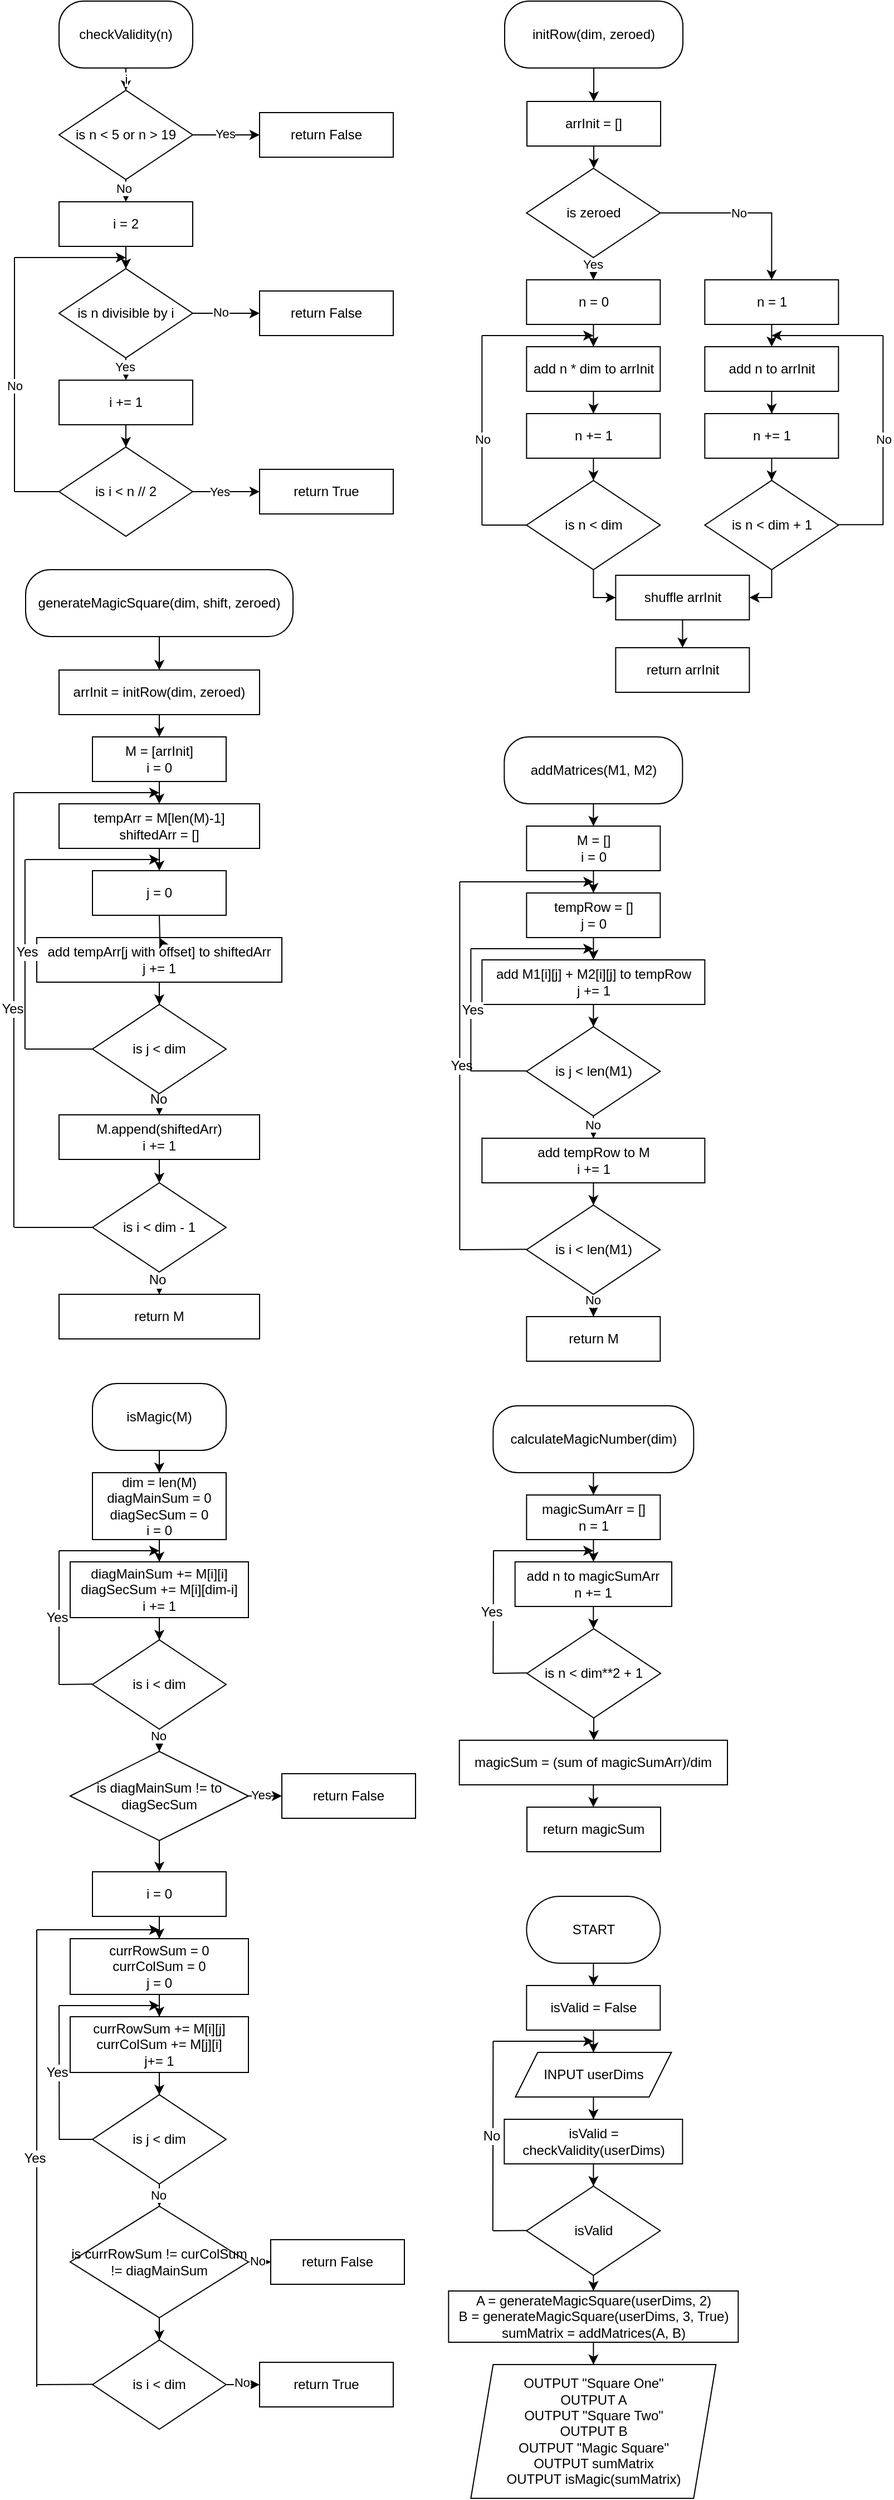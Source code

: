<mxfile version="24.7.17">
  <diagram id="C5RBs43oDa-KdzZeNtuy" name="Page-1">
    <mxGraphModel dx="1687" dy="932" grid="1" gridSize="10" guides="1" tooltips="1" connect="1" arrows="1" fold="1" page="1" pageScale="1" pageWidth="827" pageHeight="2300" math="0" shadow="0">
      <root>
        <mxCell id="WIyWlLk6GJQsqaUBKTNV-0" />
        <mxCell id="WIyWlLk6GJQsqaUBKTNV-1" parent="WIyWlLk6GJQsqaUBKTNV-0" />
        <mxCell id="eDUa2lFW1ZnezwuMrdnl-3" value="i" style="edgeStyle=orthogonalEdgeStyle;rounded=0;orthogonalLoop=1;jettySize=auto;html=1;exitX=0.5;exitY=1;exitDx=0;exitDy=0;" parent="WIyWlLk6GJQsqaUBKTNV-1" source="eDUa2lFW1ZnezwuMrdnl-1" target="eDUa2lFW1ZnezwuMrdnl-2" edge="1">
          <mxGeometry relative="1" as="geometry" />
        </mxCell>
        <mxCell id="eDUa2lFW1ZnezwuMrdnl-1" value="checkValidity(n)" style="rounded=1;whiteSpace=wrap;html=1;arcSize=37;" parent="WIyWlLk6GJQsqaUBKTNV-1" vertex="1">
          <mxGeometry x="60" y="20" width="120" height="60" as="geometry" />
        </mxCell>
        <mxCell id="eDUa2lFW1ZnezwuMrdnl-5" style="edgeStyle=orthogonalEdgeStyle;rounded=0;orthogonalLoop=1;jettySize=auto;html=1;exitX=1;exitY=0.5;exitDx=0;exitDy=0;entryX=0.5;entryY=0;entryDx=0;entryDy=0;" parent="WIyWlLk6GJQsqaUBKTNV-1" source="eDUa2lFW1ZnezwuMrdnl-2" target="eDUa2lFW1ZnezwuMrdnl-6" edge="1">
          <mxGeometry relative="1" as="geometry">
            <mxPoint x="120" y="210" as="targetPoint" />
          </mxGeometry>
        </mxCell>
        <mxCell id="eDUa2lFW1ZnezwuMrdnl-26" value="No" style="edgeLabel;html=1;align=center;verticalAlign=middle;resizable=0;points=[];" parent="eDUa2lFW1ZnezwuMrdnl-5" vertex="1" connectable="0">
          <mxGeometry x="-0.224" y="-2" relative="1" as="geometry">
            <mxPoint as="offset" />
          </mxGeometry>
        </mxCell>
        <mxCell id="eDUa2lFW1ZnezwuMrdnl-10" style="edgeStyle=orthogonalEdgeStyle;rounded=0;orthogonalLoop=1;jettySize=auto;html=1;" parent="WIyWlLk6GJQsqaUBKTNV-1" source="eDUa2lFW1ZnezwuMrdnl-2" target="eDUa2lFW1ZnezwuMrdnl-9" edge="1">
          <mxGeometry relative="1" as="geometry" />
        </mxCell>
        <mxCell id="eDUa2lFW1ZnezwuMrdnl-22" value="Yes" style="edgeLabel;html=1;align=center;verticalAlign=middle;resizable=0;points=[];" parent="eDUa2lFW1ZnezwuMrdnl-10" vertex="1" connectable="0">
          <mxGeometry x="-0.05" y="1" relative="1" as="geometry">
            <mxPoint as="offset" />
          </mxGeometry>
        </mxCell>
        <mxCell id="eDUa2lFW1ZnezwuMrdnl-2" value="is n &amp;lt; 5 or n &amp;gt; 19" style="rhombus;whiteSpace=wrap;html=1;direction=south;" parent="WIyWlLk6GJQsqaUBKTNV-1" vertex="1">
          <mxGeometry x="60" y="100" width="120" height="80" as="geometry" />
        </mxCell>
        <mxCell id="eDUa2lFW1ZnezwuMrdnl-8" style="edgeStyle=orthogonalEdgeStyle;rounded=0;orthogonalLoop=1;jettySize=auto;html=1;" parent="WIyWlLk6GJQsqaUBKTNV-1" source="eDUa2lFW1ZnezwuMrdnl-6" target="eDUa2lFW1ZnezwuMrdnl-7" edge="1">
          <mxGeometry relative="1" as="geometry" />
        </mxCell>
        <mxCell id="eDUa2lFW1ZnezwuMrdnl-6" value="i = 2" style="rounded=0;whiteSpace=wrap;html=1;" parent="WIyWlLk6GJQsqaUBKTNV-1" vertex="1">
          <mxGeometry x="60" y="200" width="120" height="40" as="geometry" />
        </mxCell>
        <mxCell id="eDUa2lFW1ZnezwuMrdnl-11" style="edgeStyle=orthogonalEdgeStyle;rounded=0;orthogonalLoop=1;jettySize=auto;html=1;" parent="WIyWlLk6GJQsqaUBKTNV-1" source="eDUa2lFW1ZnezwuMrdnl-7" target="eDUa2lFW1ZnezwuMrdnl-12" edge="1">
          <mxGeometry relative="1" as="geometry">
            <mxPoint x="210" y="300" as="targetPoint" />
          </mxGeometry>
        </mxCell>
        <mxCell id="eDUa2lFW1ZnezwuMrdnl-25" value="No" style="edgeLabel;html=1;align=center;verticalAlign=middle;resizable=0;points=[];" parent="eDUa2lFW1ZnezwuMrdnl-11" vertex="1" connectable="0">
          <mxGeometry x="-0.172" y="1" relative="1" as="geometry">
            <mxPoint as="offset" />
          </mxGeometry>
        </mxCell>
        <mxCell id="eDUa2lFW1ZnezwuMrdnl-14" style="edgeStyle=orthogonalEdgeStyle;rounded=0;orthogonalLoop=1;jettySize=auto;html=1;" parent="WIyWlLk6GJQsqaUBKTNV-1" source="eDUa2lFW1ZnezwuMrdnl-7" edge="1">
          <mxGeometry relative="1" as="geometry">
            <mxPoint x="120" y="360" as="targetPoint" />
          </mxGeometry>
        </mxCell>
        <mxCell id="eDUa2lFW1ZnezwuMrdnl-27" value="Yes" style="edgeLabel;html=1;align=center;verticalAlign=middle;resizable=0;points=[];" parent="eDUa2lFW1ZnezwuMrdnl-14" vertex="1" connectable="0">
          <mxGeometry x="-0.217" y="-1" relative="1" as="geometry">
            <mxPoint as="offset" />
          </mxGeometry>
        </mxCell>
        <mxCell id="eDUa2lFW1ZnezwuMrdnl-7" value="is n divisible by i" style="rhombus;whiteSpace=wrap;html=1;direction=south;" parent="WIyWlLk6GJQsqaUBKTNV-1" vertex="1">
          <mxGeometry x="60" y="260" width="120" height="80" as="geometry" />
        </mxCell>
        <mxCell id="eDUa2lFW1ZnezwuMrdnl-9" value="return False" style="rounded=0;whiteSpace=wrap;html=1;" parent="WIyWlLk6GJQsqaUBKTNV-1" vertex="1">
          <mxGeometry x="240" y="120" width="120" height="40" as="geometry" />
        </mxCell>
        <mxCell id="eDUa2lFW1ZnezwuMrdnl-12" value="return False" style="rounded=0;whiteSpace=wrap;html=1;" parent="WIyWlLk6GJQsqaUBKTNV-1" vertex="1">
          <mxGeometry x="240" y="280" width="120" height="40" as="geometry" />
        </mxCell>
        <mxCell id="eDUa2lFW1ZnezwuMrdnl-28" style="edgeStyle=orthogonalEdgeStyle;rounded=0;orthogonalLoop=1;jettySize=auto;html=1;entryX=0;entryY=0.5;entryDx=0;entryDy=0;" parent="WIyWlLk6GJQsqaUBKTNV-1" source="eDUa2lFW1ZnezwuMrdnl-15" target="eDUa2lFW1ZnezwuMrdnl-29" edge="1">
          <mxGeometry relative="1" as="geometry">
            <mxPoint x="240" y="460.0" as="targetPoint" />
          </mxGeometry>
        </mxCell>
        <mxCell id="eDUa2lFW1ZnezwuMrdnl-31" value="Yes" style="edgeLabel;html=1;align=center;verticalAlign=middle;resizable=0;points=[];" parent="eDUa2lFW1ZnezwuMrdnl-28" vertex="1" connectable="0">
          <mxGeometry x="-0.203" relative="1" as="geometry">
            <mxPoint as="offset" />
          </mxGeometry>
        </mxCell>
        <mxCell id="eDUa2lFW1ZnezwuMrdnl-15" value="is i &amp;lt; n // 2" style="rhombus;whiteSpace=wrap;html=1;direction=south;" parent="WIyWlLk6GJQsqaUBKTNV-1" vertex="1">
          <mxGeometry x="60" y="420" width="120" height="80" as="geometry" />
        </mxCell>
        <mxCell id="eDUa2lFW1ZnezwuMrdnl-17" value="" style="endArrow=classic;html=1;rounded=0;entryX=0.5;entryY=1;entryDx=0;entryDy=0;" parent="WIyWlLk6GJQsqaUBKTNV-1" edge="1">
          <mxGeometry width="50" height="50" relative="1" as="geometry">
            <mxPoint x="20" y="250" as="sourcePoint" />
            <mxPoint x="120" y="250" as="targetPoint" />
          </mxGeometry>
        </mxCell>
        <mxCell id="eDUa2lFW1ZnezwuMrdnl-18" value="" style="endArrow=none;html=1;rounded=0;entryX=0.5;entryY=1;entryDx=0;entryDy=0;" parent="WIyWlLk6GJQsqaUBKTNV-1" target="eDUa2lFW1ZnezwuMrdnl-15" edge="1">
          <mxGeometry width="50" height="50" relative="1" as="geometry">
            <mxPoint x="20" y="460" as="sourcePoint" />
            <mxPoint x="60" y="410" as="targetPoint" />
          </mxGeometry>
        </mxCell>
        <mxCell id="eDUa2lFW1ZnezwuMrdnl-19" value="" style="endArrow=none;html=1;rounded=0;" parent="WIyWlLk6GJQsqaUBKTNV-1" edge="1">
          <mxGeometry width="50" height="50" relative="1" as="geometry">
            <mxPoint x="20" y="460" as="sourcePoint" />
            <mxPoint x="20" y="250" as="targetPoint" />
            <Array as="points">
              <mxPoint x="20" y="270" />
            </Array>
          </mxGeometry>
        </mxCell>
        <mxCell id="eDUa2lFW1ZnezwuMrdnl-20" value="No" style="edgeLabel;html=1;align=center;verticalAlign=middle;resizable=0;points=[];" parent="eDUa2lFW1ZnezwuMrdnl-19" vertex="1" connectable="0">
          <mxGeometry x="-0.092" relative="1" as="geometry">
            <mxPoint as="offset" />
          </mxGeometry>
        </mxCell>
        <mxCell id="eDUa2lFW1ZnezwuMrdnl-29" value="return True" style="rounded=0;whiteSpace=wrap;html=1;" parent="WIyWlLk6GJQsqaUBKTNV-1" vertex="1">
          <mxGeometry x="240" y="440" width="120" height="40" as="geometry" />
        </mxCell>
        <mxCell id="eDUa2lFW1ZnezwuMrdnl-34" style="edgeStyle=orthogonalEdgeStyle;rounded=0;orthogonalLoop=1;jettySize=auto;html=1;" parent="WIyWlLk6GJQsqaUBKTNV-1" source="eDUa2lFW1ZnezwuMrdnl-32" target="eDUa2lFW1ZnezwuMrdnl-33" edge="1">
          <mxGeometry relative="1" as="geometry" />
        </mxCell>
        <mxCell id="eDUa2lFW1ZnezwuMrdnl-32" value="initRow(dim, zeroed)" style="rounded=1;whiteSpace=wrap;html=1;arcSize=37;" parent="WIyWlLk6GJQsqaUBKTNV-1" vertex="1">
          <mxGeometry x="460" y="20" width="160" height="60" as="geometry" />
        </mxCell>
        <mxCell id="eDUa2lFW1ZnezwuMrdnl-37" style="edgeStyle=orthogonalEdgeStyle;rounded=0;orthogonalLoop=1;jettySize=auto;html=1;entryX=0;entryY=0.5;entryDx=0;entryDy=0;" parent="WIyWlLk6GJQsqaUBKTNV-1" source="eDUa2lFW1ZnezwuMrdnl-33" target="eDUa2lFW1ZnezwuMrdnl-38" edge="1">
          <mxGeometry relative="1" as="geometry">
            <mxPoint x="550" y="170" as="targetPoint" />
          </mxGeometry>
        </mxCell>
        <mxCell id="eDUa2lFW1ZnezwuMrdnl-33" value="arrInit = []" style="rounded=0;whiteSpace=wrap;html=1;" parent="WIyWlLk6GJQsqaUBKTNV-1" vertex="1">
          <mxGeometry x="480" y="110" width="120" height="40" as="geometry" />
        </mxCell>
        <mxCell id="eDUa2lFW1ZnezwuMrdnl-42" style="edgeStyle=orthogonalEdgeStyle;rounded=0;orthogonalLoop=1;jettySize=auto;html=1;" parent="WIyWlLk6GJQsqaUBKTNV-1" source="eDUa2lFW1ZnezwuMrdnl-38" target="eDUa2lFW1ZnezwuMrdnl-41" edge="1">
          <mxGeometry relative="1" as="geometry" />
        </mxCell>
        <mxCell id="eDUa2lFW1ZnezwuMrdnl-45" value="Yes" style="edgeLabel;html=1;align=center;verticalAlign=middle;resizable=0;points=[];" parent="eDUa2lFW1ZnezwuMrdnl-42" vertex="1" connectable="0">
          <mxGeometry x="0.522" y="-1" relative="1" as="geometry">
            <mxPoint as="offset" />
          </mxGeometry>
        </mxCell>
        <mxCell id="eDUa2lFW1ZnezwuMrdnl-58" style="edgeStyle=orthogonalEdgeStyle;rounded=0;orthogonalLoop=1;jettySize=auto;html=1;entryX=0.5;entryY=0;entryDx=0;entryDy=0;" parent="WIyWlLk6GJQsqaUBKTNV-1" source="eDUa2lFW1ZnezwuMrdnl-38" target="eDUa2lFW1ZnezwuMrdnl-59" edge="1">
          <mxGeometry relative="1" as="geometry">
            <mxPoint x="709.67" y="270.0" as="targetPoint" />
          </mxGeometry>
        </mxCell>
        <mxCell id="eDUa2lFW1ZnezwuMrdnl-62" value="No" style="edgeLabel;html=1;align=center;verticalAlign=middle;resizable=0;points=[];" parent="eDUa2lFW1ZnezwuMrdnl-58" vertex="1" connectable="0">
          <mxGeometry x="-0.124" relative="1" as="geometry">
            <mxPoint as="offset" />
          </mxGeometry>
        </mxCell>
        <mxCell id="eDUa2lFW1ZnezwuMrdnl-38" value="is zeroed" style="rhombus;whiteSpace=wrap;html=1;direction=south;" parent="WIyWlLk6GJQsqaUBKTNV-1" vertex="1">
          <mxGeometry x="479.67" y="170" width="120" height="80" as="geometry" />
        </mxCell>
        <mxCell id="eDUa2lFW1ZnezwuMrdnl-44" style="edgeStyle=orthogonalEdgeStyle;rounded=0;orthogonalLoop=1;jettySize=auto;html=1;" parent="WIyWlLk6GJQsqaUBKTNV-1" source="eDUa2lFW1ZnezwuMrdnl-41" target="eDUa2lFW1ZnezwuMrdnl-43" edge="1">
          <mxGeometry relative="1" as="geometry" />
        </mxCell>
        <mxCell id="eDUa2lFW1ZnezwuMrdnl-41" value="n = 0" style="rounded=0;whiteSpace=wrap;html=1;" parent="WIyWlLk6GJQsqaUBKTNV-1" vertex="1">
          <mxGeometry x="479.67" y="270" width="120" height="40" as="geometry" />
        </mxCell>
        <mxCell id="eDUa2lFW1ZnezwuMrdnl-51" style="edgeStyle=orthogonalEdgeStyle;rounded=0;orthogonalLoop=1;jettySize=auto;html=1;" parent="WIyWlLk6GJQsqaUBKTNV-1" source="eDUa2lFW1ZnezwuMrdnl-43" target="eDUa2lFW1ZnezwuMrdnl-50" edge="1">
          <mxGeometry relative="1" as="geometry" />
        </mxCell>
        <mxCell id="eDUa2lFW1ZnezwuMrdnl-43" value="add n * dim to arrInit " style="rounded=0;whiteSpace=wrap;html=1;" parent="WIyWlLk6GJQsqaUBKTNV-1" vertex="1">
          <mxGeometry x="479.67" y="330" width="120" height="40" as="geometry" />
        </mxCell>
        <mxCell id="eDUa2lFW1ZnezwuMrdnl-75" style="edgeStyle=orthogonalEdgeStyle;rounded=0;orthogonalLoop=1;jettySize=auto;html=1;entryX=0;entryY=0.5;entryDx=0;entryDy=0;" parent="WIyWlLk6GJQsqaUBKTNV-1" source="eDUa2lFW1ZnezwuMrdnl-46" target="eDUa2lFW1ZnezwuMrdnl-74" edge="1">
          <mxGeometry relative="1" as="geometry" />
        </mxCell>
        <mxCell id="eDUa2lFW1ZnezwuMrdnl-46" value="is n &amp;lt; dim" style="rhombus;whiteSpace=wrap;html=1;direction=south;" parent="WIyWlLk6GJQsqaUBKTNV-1" vertex="1">
          <mxGeometry x="479.67" y="450" width="120" height="80" as="geometry" />
        </mxCell>
        <mxCell id="eDUa2lFW1ZnezwuMrdnl-49" style="edgeStyle=orthogonalEdgeStyle;rounded=0;orthogonalLoop=1;jettySize=auto;html=1;" parent="WIyWlLk6GJQsqaUBKTNV-1" source="eDUa2lFW1ZnezwuMrdnl-48" target="eDUa2lFW1ZnezwuMrdnl-15" edge="1">
          <mxGeometry relative="1" as="geometry" />
        </mxCell>
        <mxCell id="eDUa2lFW1ZnezwuMrdnl-48" value="i += 1" style="rounded=0;whiteSpace=wrap;html=1;" parent="WIyWlLk6GJQsqaUBKTNV-1" vertex="1">
          <mxGeometry x="60" y="360" width="120" height="40" as="geometry" />
        </mxCell>
        <mxCell id="eDUa2lFW1ZnezwuMrdnl-52" style="edgeStyle=orthogonalEdgeStyle;rounded=0;orthogonalLoop=1;jettySize=auto;html=1;" parent="WIyWlLk6GJQsqaUBKTNV-1" source="eDUa2lFW1ZnezwuMrdnl-50" target="eDUa2lFW1ZnezwuMrdnl-46" edge="1">
          <mxGeometry relative="1" as="geometry" />
        </mxCell>
        <mxCell id="eDUa2lFW1ZnezwuMrdnl-50" value="n += 1" style="rounded=0;whiteSpace=wrap;html=1;" parent="WIyWlLk6GJQsqaUBKTNV-1" vertex="1">
          <mxGeometry x="479.67" y="390" width="120" height="40" as="geometry" />
        </mxCell>
        <mxCell id="eDUa2lFW1ZnezwuMrdnl-54" value="" style="endArrow=classic;html=1;rounded=0;entryX=0.5;entryY=1;entryDx=0;entryDy=0;" parent="WIyWlLk6GJQsqaUBKTNV-1" edge="1">
          <mxGeometry width="50" height="50" relative="1" as="geometry">
            <mxPoint x="439.67" y="320" as="sourcePoint" />
            <mxPoint x="539.67" y="320" as="targetPoint" />
          </mxGeometry>
        </mxCell>
        <mxCell id="eDUa2lFW1ZnezwuMrdnl-55" value="" style="endArrow=none;html=1;rounded=0;entryX=0.5;entryY=1;entryDx=0;entryDy=0;" parent="WIyWlLk6GJQsqaUBKTNV-1" edge="1">
          <mxGeometry width="50" height="50" relative="1" as="geometry">
            <mxPoint x="439.67" y="490" as="sourcePoint" />
            <mxPoint x="479.67" y="490" as="targetPoint" />
          </mxGeometry>
        </mxCell>
        <mxCell id="eDUa2lFW1ZnezwuMrdnl-56" value="" style="endArrow=none;html=1;rounded=0;" parent="WIyWlLk6GJQsqaUBKTNV-1" edge="1">
          <mxGeometry width="50" height="50" relative="1" as="geometry">
            <mxPoint x="439.67" y="490" as="sourcePoint" />
            <mxPoint x="439.67" y="320" as="targetPoint" />
            <Array as="points" />
          </mxGeometry>
        </mxCell>
        <mxCell id="eDUa2lFW1ZnezwuMrdnl-57" value="No" style="edgeLabel;html=1;align=center;verticalAlign=middle;resizable=0;points=[];" parent="eDUa2lFW1ZnezwuMrdnl-56" vertex="1" connectable="0">
          <mxGeometry x="-0.092" relative="1" as="geometry">
            <mxPoint as="offset" />
          </mxGeometry>
        </mxCell>
        <mxCell id="eDUa2lFW1ZnezwuMrdnl-60" style="edgeStyle=orthogonalEdgeStyle;rounded=0;orthogonalLoop=1;jettySize=auto;html=1;" parent="WIyWlLk6GJQsqaUBKTNV-1" source="eDUa2lFW1ZnezwuMrdnl-59" edge="1">
          <mxGeometry relative="1" as="geometry">
            <mxPoint x="699.67" y="330.0" as="targetPoint" />
          </mxGeometry>
        </mxCell>
        <mxCell id="eDUa2lFW1ZnezwuMrdnl-59" value="n = 1" style="rounded=0;whiteSpace=wrap;html=1;" parent="WIyWlLk6GJQsqaUBKTNV-1" vertex="1">
          <mxGeometry x="639.67" y="270" width="120" height="40" as="geometry" />
        </mxCell>
        <mxCell id="eDUa2lFW1ZnezwuMrdnl-64" style="edgeStyle=orthogonalEdgeStyle;rounded=0;orthogonalLoop=1;jettySize=auto;html=1;" parent="WIyWlLk6GJQsqaUBKTNV-1" source="eDUa2lFW1ZnezwuMrdnl-61" target="eDUa2lFW1ZnezwuMrdnl-63" edge="1">
          <mxGeometry relative="1" as="geometry" />
        </mxCell>
        <mxCell id="eDUa2lFW1ZnezwuMrdnl-61" value="add n to arrInit" style="rounded=0;whiteSpace=wrap;html=1;" parent="WIyWlLk6GJQsqaUBKTNV-1" vertex="1">
          <mxGeometry x="639.67" y="330" width="120" height="40" as="geometry" />
        </mxCell>
        <mxCell id="eDUa2lFW1ZnezwuMrdnl-66" style="edgeStyle=orthogonalEdgeStyle;rounded=0;orthogonalLoop=1;jettySize=auto;html=1;" parent="WIyWlLk6GJQsqaUBKTNV-1" source="eDUa2lFW1ZnezwuMrdnl-63" target="eDUa2lFW1ZnezwuMrdnl-65" edge="1">
          <mxGeometry relative="1" as="geometry" />
        </mxCell>
        <mxCell id="eDUa2lFW1ZnezwuMrdnl-63" value="n += 1" style="rounded=0;whiteSpace=wrap;html=1;" parent="WIyWlLk6GJQsqaUBKTNV-1" vertex="1">
          <mxGeometry x="639.67" y="390" width="120" height="40" as="geometry" />
        </mxCell>
        <mxCell id="eDUa2lFW1ZnezwuMrdnl-76" style="edgeStyle=orthogonalEdgeStyle;rounded=0;orthogonalLoop=1;jettySize=auto;html=1;entryX=1;entryY=0.5;entryDx=0;entryDy=0;" parent="WIyWlLk6GJQsqaUBKTNV-1" source="eDUa2lFW1ZnezwuMrdnl-65" target="eDUa2lFW1ZnezwuMrdnl-74" edge="1">
          <mxGeometry relative="1" as="geometry" />
        </mxCell>
        <mxCell id="eDUa2lFW1ZnezwuMrdnl-65" value="is n &amp;lt; dim + 1" style="rhombus;whiteSpace=wrap;html=1;direction=south;" parent="WIyWlLk6GJQsqaUBKTNV-1" vertex="1">
          <mxGeometry x="639.67" y="450" width="120" height="80" as="geometry" />
        </mxCell>
        <mxCell id="eDUa2lFW1ZnezwuMrdnl-69" value="" style="endArrow=none;html=1;rounded=0;entryX=0.5;entryY=1;entryDx=0;entryDy=0;" parent="WIyWlLk6GJQsqaUBKTNV-1" edge="1">
          <mxGeometry width="50" height="50" relative="1" as="geometry">
            <mxPoint x="759.67" y="489.66" as="sourcePoint" />
            <mxPoint x="799.67" y="489.66" as="targetPoint" />
          </mxGeometry>
        </mxCell>
        <mxCell id="eDUa2lFW1ZnezwuMrdnl-70" value="" style="endArrow=none;html=1;rounded=0;" parent="WIyWlLk6GJQsqaUBKTNV-1" edge="1">
          <mxGeometry width="50" height="50" relative="1" as="geometry">
            <mxPoint x="799.67" y="490" as="sourcePoint" />
            <mxPoint x="799.67" y="320" as="targetPoint" />
            <Array as="points" />
          </mxGeometry>
        </mxCell>
        <mxCell id="eDUa2lFW1ZnezwuMrdnl-71" value="No" style="edgeLabel;html=1;align=center;verticalAlign=middle;resizable=0;points=[];" parent="eDUa2lFW1ZnezwuMrdnl-70" vertex="1" connectable="0">
          <mxGeometry x="-0.092" relative="1" as="geometry">
            <mxPoint as="offset" />
          </mxGeometry>
        </mxCell>
        <mxCell id="eDUa2lFW1ZnezwuMrdnl-72" value="" style="endArrow=classic;html=1;rounded=0;" parent="WIyWlLk6GJQsqaUBKTNV-1" edge="1">
          <mxGeometry width="50" height="50" relative="1" as="geometry">
            <mxPoint x="799.67" y="320.0" as="sourcePoint" />
            <mxPoint x="699.67" y="320" as="targetPoint" />
          </mxGeometry>
        </mxCell>
        <mxCell id="eDUa2lFW1ZnezwuMrdnl-77" style="edgeStyle=orthogonalEdgeStyle;rounded=0;orthogonalLoop=1;jettySize=auto;html=1;" parent="WIyWlLk6GJQsqaUBKTNV-1" source="eDUa2lFW1ZnezwuMrdnl-74" target="eDUa2lFW1ZnezwuMrdnl-78" edge="1">
          <mxGeometry relative="1" as="geometry">
            <mxPoint x="619.67" y="600" as="targetPoint" />
          </mxGeometry>
        </mxCell>
        <mxCell id="eDUa2lFW1ZnezwuMrdnl-74" value="shuffle arrInit" style="rounded=0;whiteSpace=wrap;html=1;" parent="WIyWlLk6GJQsqaUBKTNV-1" vertex="1">
          <mxGeometry x="559.67" y="535" width="120" height="40" as="geometry" />
        </mxCell>
        <mxCell id="eDUa2lFW1ZnezwuMrdnl-78" value="return arrInit" style="rounded=0;whiteSpace=wrap;html=1;" parent="WIyWlLk6GJQsqaUBKTNV-1" vertex="1">
          <mxGeometry x="559.67" y="600" width="120" height="40" as="geometry" />
        </mxCell>
        <mxCell id="FudFvcWRR2rMcuXvYy12-4" style="edgeStyle=orthogonalEdgeStyle;rounded=0;orthogonalLoop=1;jettySize=auto;html=1;" parent="WIyWlLk6GJQsqaUBKTNV-1" source="FudFvcWRR2rMcuXvYy12-0" target="FudFvcWRR2rMcuXvYy12-3" edge="1">
          <mxGeometry relative="1" as="geometry" />
        </mxCell>
        <mxCell id="FudFvcWRR2rMcuXvYy12-0" value="generateMagicSquare(dim, shift, zeroed)" style="rounded=1;whiteSpace=wrap;html=1;arcSize=37;" parent="WIyWlLk6GJQsqaUBKTNV-1" vertex="1">
          <mxGeometry x="30" y="530" width="240" height="60" as="geometry" />
        </mxCell>
        <mxCell id="FudFvcWRR2rMcuXvYy12-5" style="edgeStyle=orthogonalEdgeStyle;rounded=0;orthogonalLoop=1;jettySize=auto;html=1;" parent="WIyWlLk6GJQsqaUBKTNV-1" source="FudFvcWRR2rMcuXvYy12-3" edge="1">
          <mxGeometry relative="1" as="geometry">
            <mxPoint x="150" y="680" as="targetPoint" />
          </mxGeometry>
        </mxCell>
        <mxCell id="FudFvcWRR2rMcuXvYy12-3" value="arrInit = initRow(dim, zeroed)" style="rounded=0;whiteSpace=wrap;html=1;" parent="WIyWlLk6GJQsqaUBKTNV-1" vertex="1">
          <mxGeometry x="60" y="620" width="180" height="40" as="geometry" />
        </mxCell>
        <mxCell id="FudFvcWRR2rMcuXvYy12-7" style="edgeStyle=orthogonalEdgeStyle;rounded=0;orthogonalLoop=1;jettySize=auto;html=1;" parent="WIyWlLk6GJQsqaUBKTNV-1" edge="1">
          <mxGeometry relative="1" as="geometry">
            <mxPoint x="150" y="740" as="targetPoint" />
            <mxPoint x="150" y="720" as="sourcePoint" />
            <Array as="points">
              <mxPoint x="150" y="740" />
            </Array>
          </mxGeometry>
        </mxCell>
        <mxCell id="FudFvcWRR2rMcuXvYy12-36" style="edgeStyle=orthogonalEdgeStyle;rounded=0;orthogonalLoop=1;jettySize=auto;html=1;fontFamily=Helvetica;fontSize=12;fontColor=default;" parent="WIyWlLk6GJQsqaUBKTNV-1" source="FudFvcWRR2rMcuXvYy12-15" edge="1">
          <mxGeometry relative="1" as="geometry">
            <mxPoint x="150" y="800" as="targetPoint" />
          </mxGeometry>
        </mxCell>
        <mxCell id="FudFvcWRR2rMcuXvYy12-15" value="tempArr = M[len(M)-1]&lt;div&gt;shiftedArr = []&lt;/div&gt;" style="rounded=0;whiteSpace=wrap;html=1;" parent="WIyWlLk6GJQsqaUBKTNV-1" vertex="1">
          <mxGeometry x="60" y="740" width="180" height="40" as="geometry" />
        </mxCell>
        <mxCell id="FudFvcWRR2rMcuXvYy12-29" style="edgeStyle=orthogonalEdgeStyle;rounded=0;orthogonalLoop=1;jettySize=auto;html=1;fontFamily=Helvetica;fontSize=12;fontColor=default;" parent="WIyWlLk6GJQsqaUBKTNV-1" source="FudFvcWRR2rMcuXvYy12-19" target="FudFvcWRR2rMcuXvYy12-22" edge="1">
          <mxGeometry relative="1" as="geometry" />
        </mxCell>
        <mxCell id="FudFvcWRR2rMcuXvYy12-19" value="add tempArr[j with offset] to shiftedArr&lt;br&gt;&lt;div&gt;j += 1&lt;br&gt;&lt;/div&gt;" style="rounded=0;whiteSpace=wrap;html=1;" parent="WIyWlLk6GJQsqaUBKTNV-1" vertex="1">
          <mxGeometry x="40" y="860" width="220" height="40" as="geometry" />
        </mxCell>
        <mxCell id="FudFvcWRR2rMcuXvYy12-31" style="edgeStyle=orthogonalEdgeStyle;rounded=0;orthogonalLoop=1;jettySize=auto;html=1;fontFamily=Helvetica;fontSize=12;fontColor=default;" parent="WIyWlLk6GJQsqaUBKTNV-1" source="FudFvcWRR2rMcuXvYy12-22" target="FudFvcWRR2rMcuXvYy12-30" edge="1">
          <mxGeometry relative="1" as="geometry" />
        </mxCell>
        <mxCell id="FudFvcWRR2rMcuXvYy12-42" value="No" style="edgeLabel;html=1;align=center;verticalAlign=middle;resizable=0;points=[];rounded=0;strokeColor=default;fontFamily=Helvetica;fontSize=12;fontColor=default;fillColor=default;" parent="FudFvcWRR2rMcuXvYy12-31" vertex="1" connectable="0">
          <mxGeometry x="0.519" y="-1" relative="1" as="geometry">
            <mxPoint as="offset" />
          </mxGeometry>
        </mxCell>
        <mxCell id="FudFvcWRR2rMcuXvYy12-22" value="is j &amp;lt; dim" style="rhombus;whiteSpace=wrap;html=1;direction=south;" parent="WIyWlLk6GJQsqaUBKTNV-1" vertex="1">
          <mxGeometry x="90" y="920" width="120" height="80" as="geometry" />
        </mxCell>
        <mxCell id="FudFvcWRR2rMcuXvYy12-25" value="" style="endArrow=none;html=1;rounded=0;fontFamily=Helvetica;fontSize=12;fontColor=default;entryX=0.5;entryY=1;entryDx=0;entryDy=0;" parent="WIyWlLk6GJQsqaUBKTNV-1" target="FudFvcWRR2rMcuXvYy12-22" edge="1">
          <mxGeometry width="50" height="50" relative="1" as="geometry">
            <mxPoint x="30" y="960" as="sourcePoint" />
            <mxPoint x="80" y="960" as="targetPoint" />
          </mxGeometry>
        </mxCell>
        <mxCell id="FudFvcWRR2rMcuXvYy12-26" value="" style="endArrow=classic;html=1;rounded=0;fontFamily=Helvetica;fontSize=12;fontColor=default;" parent="WIyWlLk6GJQsqaUBKTNV-1" edge="1">
          <mxGeometry width="50" height="50" relative="1" as="geometry">
            <mxPoint x="30" y="790" as="sourcePoint" />
            <mxPoint x="150" y="790" as="targetPoint" />
          </mxGeometry>
        </mxCell>
        <mxCell id="FudFvcWRR2rMcuXvYy12-27" value="" style="endArrow=none;html=1;rounded=0;fontFamily=Helvetica;fontSize=12;fontColor=default;" parent="WIyWlLk6GJQsqaUBKTNV-1" edge="1">
          <mxGeometry width="50" height="50" relative="1" as="geometry">
            <mxPoint x="29.43" y="960" as="sourcePoint" />
            <mxPoint x="29.43" y="790" as="targetPoint" />
          </mxGeometry>
        </mxCell>
        <mxCell id="FudFvcWRR2rMcuXvYy12-41" value="Yes" style="edgeLabel;html=1;align=center;verticalAlign=middle;resizable=0;points=[];rounded=0;strokeColor=default;fontFamily=Helvetica;fontSize=12;fontColor=default;fillColor=default;" parent="FudFvcWRR2rMcuXvYy12-27" vertex="1" connectable="0">
          <mxGeometry x="0.024" y="-1" relative="1" as="geometry">
            <mxPoint as="offset" />
          </mxGeometry>
        </mxCell>
        <mxCell id="FudFvcWRR2rMcuXvYy12-33" style="edgeStyle=orthogonalEdgeStyle;rounded=0;orthogonalLoop=1;jettySize=auto;html=1;fontFamily=Helvetica;fontSize=12;fontColor=default;" parent="WIyWlLk6GJQsqaUBKTNV-1" source="FudFvcWRR2rMcuXvYy12-30" target="FudFvcWRR2rMcuXvYy12-32" edge="1">
          <mxGeometry relative="1" as="geometry" />
        </mxCell>
        <mxCell id="FudFvcWRR2rMcuXvYy12-30" value="&lt;div&gt;M.append(shiftedArr)&lt;/div&gt;i += 1" style="rounded=0;whiteSpace=wrap;html=1;" parent="WIyWlLk6GJQsqaUBKTNV-1" vertex="1">
          <mxGeometry x="60" y="1019" width="180" height="40" as="geometry" />
        </mxCell>
        <mxCell id="FudFvcWRR2rMcuXvYy12-44" style="edgeStyle=orthogonalEdgeStyle;rounded=0;orthogonalLoop=1;jettySize=auto;html=1;fontFamily=Helvetica;fontSize=12;fontColor=default;" parent="WIyWlLk6GJQsqaUBKTNV-1" source="FudFvcWRR2rMcuXvYy12-32" target="FudFvcWRR2rMcuXvYy12-43" edge="1">
          <mxGeometry relative="1" as="geometry" />
        </mxCell>
        <mxCell id="FudFvcWRR2rMcuXvYy12-45" value="No" style="edgeLabel;html=1;align=center;verticalAlign=middle;resizable=0;points=[];rounded=0;strokeColor=default;fontFamily=Helvetica;fontSize=12;fontColor=default;fillColor=default;" parent="FudFvcWRR2rMcuXvYy12-44" vertex="1" connectable="0">
          <mxGeometry x="0.547" y="-2" relative="1" as="geometry">
            <mxPoint as="offset" />
          </mxGeometry>
        </mxCell>
        <mxCell id="FudFvcWRR2rMcuXvYy12-32" value="is i &amp;lt; dim - 1" style="rhombus;whiteSpace=wrap;html=1;direction=south;" parent="WIyWlLk6GJQsqaUBKTNV-1" vertex="1">
          <mxGeometry x="90" y="1080" width="120" height="80" as="geometry" />
        </mxCell>
        <mxCell id="FudFvcWRR2rMcuXvYy12-34" value="" style="endArrow=none;html=1;rounded=0;fontFamily=Helvetica;fontSize=12;fontColor=default;" parent="WIyWlLk6GJQsqaUBKTNV-1" edge="1">
          <mxGeometry width="50" height="50" relative="1" as="geometry">
            <mxPoint x="19.43" y="1120" as="sourcePoint" />
            <mxPoint x="19.43" y="730" as="targetPoint" />
          </mxGeometry>
        </mxCell>
        <mxCell id="FudFvcWRR2rMcuXvYy12-40" value="Yes" style="edgeLabel;html=1;align=center;verticalAlign=middle;resizable=0;points=[];rounded=0;strokeColor=default;fontFamily=Helvetica;fontSize=12;fontColor=default;fillColor=default;" parent="FudFvcWRR2rMcuXvYy12-34" vertex="1" connectable="0">
          <mxGeometry x="0.005" y="2" relative="1" as="geometry">
            <mxPoint as="offset" />
          </mxGeometry>
        </mxCell>
        <mxCell id="FudFvcWRR2rMcuXvYy12-37" style="edgeStyle=orthogonalEdgeStyle;rounded=0;orthogonalLoop=1;jettySize=auto;html=1;fontFamily=Helvetica;fontSize=12;fontColor=default;" parent="WIyWlLk6GJQsqaUBKTNV-1" target="FudFvcWRR2rMcuXvYy12-19" edge="1">
          <mxGeometry relative="1" as="geometry">
            <mxPoint x="150" y="840" as="sourcePoint" />
          </mxGeometry>
        </mxCell>
        <mxCell id="FudFvcWRR2rMcuXvYy12-38" value="" style="endArrow=none;html=1;rounded=0;fontFamily=Helvetica;fontSize=12;fontColor=default;entryX=0.5;entryY=1;entryDx=0;entryDy=0;" parent="WIyWlLk6GJQsqaUBKTNV-1" target="FudFvcWRR2rMcuXvYy12-32" edge="1">
          <mxGeometry width="50" height="50" relative="1" as="geometry">
            <mxPoint x="20" y="1120" as="sourcePoint" />
            <mxPoint x="80" y="1119.66" as="targetPoint" />
          </mxGeometry>
        </mxCell>
        <mxCell id="FudFvcWRR2rMcuXvYy12-43" value="return M" style="rounded=0;whiteSpace=wrap;html=1;" parent="WIyWlLk6GJQsqaUBKTNV-1" vertex="1">
          <mxGeometry x="60" y="1180" width="180" height="40" as="geometry" />
        </mxCell>
        <mxCell id="FudFvcWRR2rMcuXvYy12-53" style="edgeStyle=orthogonalEdgeStyle;rounded=0;orthogonalLoop=1;jettySize=auto;html=1;fontFamily=Helvetica;fontSize=12;fontColor=default;" parent="WIyWlLk6GJQsqaUBKTNV-1" source="FudFvcWRR2rMcuXvYy12-48" target="FudFvcWRR2rMcuXvYy12-50" edge="1">
          <mxGeometry relative="1" as="geometry" />
        </mxCell>
        <mxCell id="FudFvcWRR2rMcuXvYy12-48" value="addMatrices(M1, M2)" style="rounded=1;whiteSpace=wrap;html=1;arcSize=37;" parent="WIyWlLk6GJQsqaUBKTNV-1" vertex="1">
          <mxGeometry x="459.67" y="680" width="160" height="60" as="geometry" />
        </mxCell>
        <mxCell id="FudFvcWRR2rMcuXvYy12-55" style="edgeStyle=orthogonalEdgeStyle;rounded=0;orthogonalLoop=1;jettySize=auto;html=1;fontFamily=Helvetica;fontSize=12;fontColor=default;" parent="WIyWlLk6GJQsqaUBKTNV-1" source="FudFvcWRR2rMcuXvYy12-50" target="FudFvcWRR2rMcuXvYy12-54" edge="1">
          <mxGeometry relative="1" as="geometry" />
        </mxCell>
        <mxCell id="FudFvcWRR2rMcuXvYy12-50" value="M = []&lt;div&gt;i = 0&lt;/div&gt;" style="rounded=0;whiteSpace=wrap;html=1;" parent="WIyWlLk6GJQsqaUBKTNV-1" vertex="1">
          <mxGeometry x="479.67" y="760" width="120" height="40" as="geometry" />
        </mxCell>
        <mxCell id="FudFvcWRR2rMcuXvYy12-51" value="M = [arrInit]&lt;div&gt;i = 0&lt;/div&gt;" style="rounded=0;whiteSpace=wrap;html=1;" parent="WIyWlLk6GJQsqaUBKTNV-1" vertex="1">
          <mxGeometry x="90" y="680" width="120" height="40" as="geometry" />
        </mxCell>
        <mxCell id="FudFvcWRR2rMcuXvYy12-52" value="j = 0" style="rounded=0;whiteSpace=wrap;html=1;" parent="WIyWlLk6GJQsqaUBKTNV-1" vertex="1">
          <mxGeometry x="90" y="800" width="120" height="40" as="geometry" />
        </mxCell>
        <mxCell id="FudFvcWRR2rMcuXvYy12-60" value="" style="edgeStyle=orthogonalEdgeStyle;rounded=0;orthogonalLoop=1;jettySize=auto;html=1;fontFamily=Helvetica;fontSize=12;fontColor=default;" parent="WIyWlLk6GJQsqaUBKTNV-1" source="FudFvcWRR2rMcuXvYy12-54" target="FudFvcWRR2rMcuXvYy12-59" edge="1">
          <mxGeometry relative="1" as="geometry" />
        </mxCell>
        <mxCell id="FudFvcWRR2rMcuXvYy12-54" value="tempRow = []&lt;div&gt;j = 0&lt;/div&gt;" style="rounded=0;whiteSpace=wrap;html=1;" parent="WIyWlLk6GJQsqaUBKTNV-1" vertex="1">
          <mxGeometry x="479.67" y="820" width="120" height="40" as="geometry" />
        </mxCell>
        <mxCell id="FudFvcWRR2rMcuXvYy12-62" style="edgeStyle=orthogonalEdgeStyle;rounded=0;orthogonalLoop=1;jettySize=auto;html=1;fontFamily=Helvetica;fontSize=12;fontColor=default;" parent="WIyWlLk6GJQsqaUBKTNV-1" source="FudFvcWRR2rMcuXvYy12-59" target="FudFvcWRR2rMcuXvYy12-61" edge="1">
          <mxGeometry relative="1" as="geometry" />
        </mxCell>
        <mxCell id="FudFvcWRR2rMcuXvYy12-59" value="&lt;div&gt;add M1[i][j] + M2[i][j] to tempRow&lt;/div&gt;j += 1" style="rounded=0;whiteSpace=wrap;html=1;" parent="WIyWlLk6GJQsqaUBKTNV-1" vertex="1">
          <mxGeometry x="439.67" y="880" width="200" height="40" as="geometry" />
        </mxCell>
        <mxCell id="FudFvcWRR2rMcuXvYy12-65" style="edgeStyle=orthogonalEdgeStyle;rounded=0;orthogonalLoop=1;jettySize=auto;html=1;fontFamily=Helvetica;fontSize=12;fontColor=default;" parent="WIyWlLk6GJQsqaUBKTNV-1" source="FudFvcWRR2rMcuXvYy12-61" target="FudFvcWRR2rMcuXvYy12-66" edge="1">
          <mxGeometry relative="1" as="geometry">
            <mxPoint x="539.67" y="1040" as="targetPoint" />
          </mxGeometry>
        </mxCell>
        <mxCell id="HWULfpj-r3Tv-3Oo2EiX-0" value="No" style="edgeLabel;html=1;align=center;verticalAlign=middle;resizable=0;points=[];" vertex="1" connectable="0" parent="FudFvcWRR2rMcuXvYy12-65">
          <mxGeometry x="0.58" y="-1" relative="1" as="geometry">
            <mxPoint as="offset" />
          </mxGeometry>
        </mxCell>
        <mxCell id="FudFvcWRR2rMcuXvYy12-61" value="is j &amp;lt; len(M1)" style="rhombus;whiteSpace=wrap;html=1;direction=south;" parent="WIyWlLk6GJQsqaUBKTNV-1" vertex="1">
          <mxGeometry x="479.67" y="940" width="120" height="80" as="geometry" />
        </mxCell>
        <mxCell id="FudFvcWRR2rMcuXvYy12-63" value="" style="endArrow=classic;html=1;rounded=0;fontFamily=Helvetica;fontSize=12;fontColor=default;" parent="WIyWlLk6GJQsqaUBKTNV-1" edge="1">
          <mxGeometry width="50" height="50" relative="1" as="geometry">
            <mxPoint x="20" y="730" as="sourcePoint" />
            <mxPoint x="150" y="730" as="targetPoint" />
          </mxGeometry>
        </mxCell>
        <mxCell id="FudFvcWRR2rMcuXvYy12-68" style="edgeStyle=orthogonalEdgeStyle;rounded=0;orthogonalLoop=1;jettySize=auto;html=1;fontFamily=Helvetica;fontSize=12;fontColor=default;" parent="WIyWlLk6GJQsqaUBKTNV-1" source="FudFvcWRR2rMcuXvYy12-66" target="FudFvcWRR2rMcuXvYy12-67" edge="1">
          <mxGeometry relative="1" as="geometry" />
        </mxCell>
        <mxCell id="FudFvcWRR2rMcuXvYy12-66" value="&lt;div&gt;add tempRow to M&lt;br&gt;&lt;/div&gt;i += 1" style="rounded=0;whiteSpace=wrap;html=1;" parent="WIyWlLk6GJQsqaUBKTNV-1" vertex="1">
          <mxGeometry x="439.67" y="1040" width="200" height="40" as="geometry" />
        </mxCell>
        <mxCell id="FudFvcWRR2rMcuXvYy12-71" value="" style="edgeStyle=orthogonalEdgeStyle;rounded=0;orthogonalLoop=1;jettySize=auto;html=1;fontFamily=Helvetica;fontSize=12;fontColor=default;" parent="WIyWlLk6GJQsqaUBKTNV-1" source="FudFvcWRR2rMcuXvYy12-67" target="FudFvcWRR2rMcuXvYy12-69" edge="1">
          <mxGeometry relative="1" as="geometry" />
        </mxCell>
        <mxCell id="HWULfpj-r3Tv-3Oo2EiX-2" value="No" style="edgeLabel;html=1;align=center;verticalAlign=middle;resizable=0;points=[];" vertex="1" connectable="0" parent="FudFvcWRR2rMcuXvYy12-71">
          <mxGeometry x="0.5" y="-1" relative="1" as="geometry">
            <mxPoint as="offset" />
          </mxGeometry>
        </mxCell>
        <mxCell id="FudFvcWRR2rMcuXvYy12-67" value="is i &amp;lt; len(M1)" style="rhombus;whiteSpace=wrap;html=1;direction=south;" parent="WIyWlLk6GJQsqaUBKTNV-1" vertex="1">
          <mxGeometry x="479.67" y="1100" width="120" height="80" as="geometry" />
        </mxCell>
        <mxCell id="FudFvcWRR2rMcuXvYy12-69" value="return M" style="rounded=0;whiteSpace=wrap;html=1;" parent="WIyWlLk6GJQsqaUBKTNV-1" vertex="1">
          <mxGeometry x="479.67" y="1200" width="120" height="40" as="geometry" />
        </mxCell>
        <mxCell id="FudFvcWRR2rMcuXvYy12-72" value="" style="endArrow=none;html=1;rounded=0;fontFamily=Helvetica;fontSize=12;fontColor=default;entryX=0.5;entryY=1;entryDx=0;entryDy=0;" parent="WIyWlLk6GJQsqaUBKTNV-1" edge="1">
          <mxGeometry width="50" height="50" relative="1" as="geometry">
            <mxPoint x="419.67" y="1140" as="sourcePoint" />
            <mxPoint x="479.67" y="1139.58" as="targetPoint" />
          </mxGeometry>
        </mxCell>
        <mxCell id="FudFvcWRR2rMcuXvYy12-73" value="" style="endArrow=none;html=1;rounded=0;fontFamily=Helvetica;fontSize=12;fontColor=default;" parent="WIyWlLk6GJQsqaUBKTNV-1" edge="1">
          <mxGeometry width="50" height="50" relative="1" as="geometry">
            <mxPoint x="419.67" y="1140" as="sourcePoint" />
            <mxPoint x="419.67" y="810" as="targetPoint" />
          </mxGeometry>
        </mxCell>
        <mxCell id="FudFvcWRR2rMcuXvYy12-74" value="Yes" style="edgeLabel;html=1;align=center;verticalAlign=middle;resizable=0;points=[];rounded=0;strokeColor=default;fontFamily=Helvetica;fontSize=12;fontColor=default;fillColor=default;" parent="FudFvcWRR2rMcuXvYy12-73" vertex="1" connectable="0">
          <mxGeometry y="-1" relative="1" as="geometry">
            <mxPoint as="offset" />
          </mxGeometry>
        </mxCell>
        <mxCell id="FudFvcWRR2rMcuXvYy12-75" value="" style="endArrow=classic;html=1;rounded=0;fontFamily=Helvetica;fontSize=12;fontColor=default;" parent="WIyWlLk6GJQsqaUBKTNV-1" edge="1">
          <mxGeometry width="50" height="50" relative="1" as="geometry">
            <mxPoint x="429.67" y="870" as="sourcePoint" />
            <mxPoint x="539.67" y="870" as="targetPoint" />
          </mxGeometry>
        </mxCell>
        <mxCell id="FudFvcWRR2rMcuXvYy12-76" value="" style="endArrow=none;html=1;rounded=0;fontFamily=Helvetica;fontSize=12;fontColor=default;entryX=0.5;entryY=1;entryDx=0;entryDy=0;" parent="WIyWlLk6GJQsqaUBKTNV-1" edge="1">
          <mxGeometry width="50" height="50" relative="1" as="geometry">
            <mxPoint x="429.67" y="979.58" as="sourcePoint" />
            <mxPoint x="479.67" y="979.58" as="targetPoint" />
          </mxGeometry>
        </mxCell>
        <mxCell id="FudFvcWRR2rMcuXvYy12-77" value="" style="endArrow=none;html=1;rounded=0;fontFamily=Helvetica;fontSize=12;fontColor=default;" parent="WIyWlLk6GJQsqaUBKTNV-1" edge="1">
          <mxGeometry width="50" height="50" relative="1" as="geometry">
            <mxPoint x="429.67" y="980" as="sourcePoint" />
            <mxPoint x="429.67" y="870" as="targetPoint" />
          </mxGeometry>
        </mxCell>
        <mxCell id="FudFvcWRR2rMcuXvYy12-78" value="Yes" style="edgeLabel;html=1;align=center;verticalAlign=middle;resizable=0;points=[];rounded=0;strokeColor=default;fontFamily=Helvetica;fontSize=12;fontColor=default;fillColor=default;" parent="FudFvcWRR2rMcuXvYy12-77" vertex="1" connectable="0">
          <mxGeometry y="-1" relative="1" as="geometry">
            <mxPoint as="offset" />
          </mxGeometry>
        </mxCell>
        <mxCell id="FudFvcWRR2rMcuXvYy12-79" value="" style="endArrow=classic;html=1;rounded=0;fontFamily=Helvetica;fontSize=12;fontColor=default;" parent="WIyWlLk6GJQsqaUBKTNV-1" edge="1">
          <mxGeometry width="50" height="50" relative="1" as="geometry">
            <mxPoint x="419.67" y="810" as="sourcePoint" />
            <mxPoint x="539.67" y="810" as="targetPoint" />
          </mxGeometry>
        </mxCell>
        <mxCell id="HWULfpj-r3Tv-3Oo2EiX-8" style="edgeStyle=orthogonalEdgeStyle;rounded=0;orthogonalLoop=1;jettySize=auto;html=1;" edge="1" parent="WIyWlLk6GJQsqaUBKTNV-1" source="HWULfpj-r3Tv-3Oo2EiX-4" target="HWULfpj-r3Tv-3Oo2EiX-7">
          <mxGeometry relative="1" as="geometry" />
        </mxCell>
        <mxCell id="HWULfpj-r3Tv-3Oo2EiX-4" value="isMagic(M)" style="rounded=1;whiteSpace=wrap;html=1;arcSize=37;" vertex="1" parent="WIyWlLk6GJQsqaUBKTNV-1">
          <mxGeometry x="90" y="1260" width="120" height="60" as="geometry" />
        </mxCell>
        <mxCell id="HWULfpj-r3Tv-3Oo2EiX-13" style="edgeStyle=orthogonalEdgeStyle;rounded=0;orthogonalLoop=1;jettySize=auto;html=1;" edge="1" parent="WIyWlLk6GJQsqaUBKTNV-1" source="HWULfpj-r3Tv-3Oo2EiX-7" target="HWULfpj-r3Tv-3Oo2EiX-12">
          <mxGeometry relative="1" as="geometry" />
        </mxCell>
        <mxCell id="HWULfpj-r3Tv-3Oo2EiX-7" value="&lt;div&gt;dim = len(M)&lt;/div&gt;&lt;div&gt;diagMainSum = 0&lt;/div&gt;&lt;div&gt;diagSecSum = 0&lt;br&gt;&lt;/div&gt;&lt;div&gt;i = 0&lt;br&gt;&lt;/div&gt;" style="rounded=0;whiteSpace=wrap;html=1;" vertex="1" parent="WIyWlLk6GJQsqaUBKTNV-1">
          <mxGeometry x="90" y="1340" width="120" height="60" as="geometry" />
        </mxCell>
        <mxCell id="HWULfpj-r3Tv-3Oo2EiX-17" style="edgeStyle=orthogonalEdgeStyle;rounded=0;orthogonalLoop=1;jettySize=auto;html=1;" edge="1" parent="WIyWlLk6GJQsqaUBKTNV-1" source="HWULfpj-r3Tv-3Oo2EiX-12" target="HWULfpj-r3Tv-3Oo2EiX-16">
          <mxGeometry relative="1" as="geometry" />
        </mxCell>
        <mxCell id="HWULfpj-r3Tv-3Oo2EiX-12" value="&lt;div&gt;diagMainSum += M[i][i]&lt;/div&gt;&lt;div&gt;diagSecSum += M[i][dim-i]&lt;/div&gt;&lt;div&gt;i += 1&lt;br&gt;&lt;/div&gt;" style="rounded=0;whiteSpace=wrap;html=1;" vertex="1" parent="WIyWlLk6GJQsqaUBKTNV-1">
          <mxGeometry x="70" y="1420" width="160" height="50" as="geometry" />
        </mxCell>
        <mxCell id="HWULfpj-r3Tv-3Oo2EiX-42" style="edgeStyle=orthogonalEdgeStyle;rounded=0;orthogonalLoop=1;jettySize=auto;html=1;" edge="1" parent="WIyWlLk6GJQsqaUBKTNV-1" source="HWULfpj-r3Tv-3Oo2EiX-14" target="HWULfpj-r3Tv-3Oo2EiX-41">
          <mxGeometry relative="1" as="geometry" />
        </mxCell>
        <mxCell id="HWULfpj-r3Tv-3Oo2EiX-14" value="&lt;div&gt;currRowSum = 0&lt;br&gt;&lt;/div&gt;&lt;div&gt;currColSum = 0&lt;/div&gt;&lt;div&gt;j = 0&lt;br&gt;&lt;/div&gt;" style="rounded=0;whiteSpace=wrap;html=1;" vertex="1" parent="WIyWlLk6GJQsqaUBKTNV-1">
          <mxGeometry x="70" y="1758" width="160" height="50" as="geometry" />
        </mxCell>
        <mxCell id="HWULfpj-r3Tv-3Oo2EiX-29" style="edgeStyle=orthogonalEdgeStyle;rounded=0;orthogonalLoop=1;jettySize=auto;html=1;" edge="1" parent="WIyWlLk6GJQsqaUBKTNV-1" source="HWULfpj-r3Tv-3Oo2EiX-16" target="HWULfpj-r3Tv-3Oo2EiX-28">
          <mxGeometry relative="1" as="geometry" />
        </mxCell>
        <mxCell id="HWULfpj-r3Tv-3Oo2EiX-34" value="No" style="edgeLabel;html=1;align=center;verticalAlign=middle;resizable=0;points=[];" vertex="1" connectable="0" parent="HWULfpj-r3Tv-3Oo2EiX-29">
          <mxGeometry x="-0.798" y="-1" relative="1" as="geometry">
            <mxPoint as="offset" />
          </mxGeometry>
        </mxCell>
        <mxCell id="HWULfpj-r3Tv-3Oo2EiX-16" value="is i &amp;lt; dim" style="rhombus;whiteSpace=wrap;html=1;direction=south;" vertex="1" parent="WIyWlLk6GJQsqaUBKTNV-1">
          <mxGeometry x="90" y="1490" width="120" height="80" as="geometry" />
        </mxCell>
        <mxCell id="HWULfpj-r3Tv-3Oo2EiX-19" value="" style="endArrow=none;html=1;rounded=0;fontFamily=Helvetica;fontSize=12;fontColor=default;entryX=0.5;entryY=1;entryDx=0;entryDy=0;" edge="1" parent="WIyWlLk6GJQsqaUBKTNV-1">
          <mxGeometry width="50" height="50" relative="1" as="geometry">
            <mxPoint x="60" y="1530" as="sourcePoint" />
            <mxPoint x="90" y="1529.67" as="targetPoint" />
          </mxGeometry>
        </mxCell>
        <mxCell id="HWULfpj-r3Tv-3Oo2EiX-22" value="" style="endArrow=none;html=1;rounded=0;fontFamily=Helvetica;fontSize=12;fontColor=default;" edge="1" parent="WIyWlLk6GJQsqaUBKTNV-1">
          <mxGeometry width="50" height="50" relative="1" as="geometry">
            <mxPoint x="60" y="1530" as="sourcePoint" />
            <mxPoint x="60" y="1410" as="targetPoint" />
          </mxGeometry>
        </mxCell>
        <mxCell id="HWULfpj-r3Tv-3Oo2EiX-23" value="Yes" style="edgeLabel;html=1;align=center;verticalAlign=middle;resizable=0;points=[];rounded=0;strokeColor=default;fontFamily=Helvetica;fontSize=12;fontColor=default;fillColor=default;" vertex="1" connectable="0" parent="HWULfpj-r3Tv-3Oo2EiX-22">
          <mxGeometry y="2" relative="1" as="geometry">
            <mxPoint as="offset" />
          </mxGeometry>
        </mxCell>
        <mxCell id="HWULfpj-r3Tv-3Oo2EiX-24" value="" style="endArrow=classic;html=1;rounded=0;" edge="1" parent="WIyWlLk6GJQsqaUBKTNV-1">
          <mxGeometry width="50" height="50" relative="1" as="geometry">
            <mxPoint x="60" y="1410" as="sourcePoint" />
            <mxPoint x="150" y="1410" as="targetPoint" />
          </mxGeometry>
        </mxCell>
        <mxCell id="HWULfpj-r3Tv-3Oo2EiX-40" style="edgeStyle=orthogonalEdgeStyle;rounded=0;orthogonalLoop=1;jettySize=auto;html=1;" edge="1" parent="WIyWlLk6GJQsqaUBKTNV-1" source="HWULfpj-r3Tv-3Oo2EiX-25" target="HWULfpj-r3Tv-3Oo2EiX-14">
          <mxGeometry relative="1" as="geometry" />
        </mxCell>
        <mxCell id="HWULfpj-r3Tv-3Oo2EiX-25" value="i = 0" style="rounded=0;whiteSpace=wrap;html=1;" vertex="1" parent="WIyWlLk6GJQsqaUBKTNV-1">
          <mxGeometry x="90" y="1698" width="120" height="40" as="geometry" />
        </mxCell>
        <mxCell id="HWULfpj-r3Tv-3Oo2EiX-33" value="" style="edgeStyle=orthogonalEdgeStyle;rounded=0;orthogonalLoop=1;jettySize=auto;html=1;" edge="1" parent="WIyWlLk6GJQsqaUBKTNV-1" source="HWULfpj-r3Tv-3Oo2EiX-28" target="HWULfpj-r3Tv-3Oo2EiX-31">
          <mxGeometry relative="1" as="geometry" />
        </mxCell>
        <mxCell id="HWULfpj-r3Tv-3Oo2EiX-36" value="Yes" style="edgeLabel;html=1;align=center;verticalAlign=middle;resizable=0;points=[];" vertex="1" connectable="0" parent="HWULfpj-r3Tv-3Oo2EiX-33">
          <mxGeometry x="0.222" y="1" relative="1" as="geometry">
            <mxPoint as="offset" />
          </mxGeometry>
        </mxCell>
        <mxCell id="HWULfpj-r3Tv-3Oo2EiX-72" value="" style="edgeStyle=orthogonalEdgeStyle;rounded=0;orthogonalLoop=1;jettySize=auto;html=1;" edge="1" parent="WIyWlLk6GJQsqaUBKTNV-1" source="HWULfpj-r3Tv-3Oo2EiX-28" target="HWULfpj-r3Tv-3Oo2EiX-25">
          <mxGeometry relative="1" as="geometry" />
        </mxCell>
        <mxCell id="HWULfpj-r3Tv-3Oo2EiX-28" value="is diagMainSum != to diagSecSum" style="rhombus;whiteSpace=wrap;html=1;direction=south;" vertex="1" parent="WIyWlLk6GJQsqaUBKTNV-1">
          <mxGeometry x="70" y="1590" width="160" height="80" as="geometry" />
        </mxCell>
        <mxCell id="HWULfpj-r3Tv-3Oo2EiX-31" value="return False" style="rounded=0;whiteSpace=wrap;html=1;" vertex="1" parent="WIyWlLk6GJQsqaUBKTNV-1">
          <mxGeometry x="260" y="1610" width="120" height="40" as="geometry" />
        </mxCell>
        <mxCell id="HWULfpj-r3Tv-3Oo2EiX-58" value="" style="edgeStyle=orthogonalEdgeStyle;rounded=0;orthogonalLoop=1;jettySize=auto;html=1;" edge="1" parent="WIyWlLk6GJQsqaUBKTNV-1" source="HWULfpj-r3Tv-3Oo2EiX-41" target="HWULfpj-r3Tv-3Oo2EiX-56">
          <mxGeometry relative="1" as="geometry" />
        </mxCell>
        <mxCell id="HWULfpj-r3Tv-3Oo2EiX-41" value="&lt;div&gt;currRowSum += M[i][j]&lt;/div&gt;&lt;div&gt;currColSum += M[j][i]&lt;/div&gt;&lt;div&gt;j+= 1&lt;br&gt;&lt;/div&gt;" style="rounded=0;whiteSpace=wrap;html=1;" vertex="1" parent="WIyWlLk6GJQsqaUBKTNV-1">
          <mxGeometry x="70" y="1828" width="160" height="50" as="geometry" />
        </mxCell>
        <mxCell id="HWULfpj-r3Tv-3Oo2EiX-47" value="" style="edgeStyle=orthogonalEdgeStyle;rounded=0;orthogonalLoop=1;jettySize=auto;html=1;" edge="1" parent="WIyWlLk6GJQsqaUBKTNV-1" source="HWULfpj-r3Tv-3Oo2EiX-43" target="HWULfpj-r3Tv-3Oo2EiX-46">
          <mxGeometry relative="1" as="geometry" />
        </mxCell>
        <mxCell id="HWULfpj-r3Tv-3Oo2EiX-48" value="No" style="edgeLabel;html=1;align=center;verticalAlign=middle;resizable=0;points=[];" vertex="1" connectable="0" parent="HWULfpj-r3Tv-3Oo2EiX-47">
          <mxGeometry x="-0.748" y="1" relative="1" as="geometry">
            <mxPoint as="offset" />
          </mxGeometry>
        </mxCell>
        <mxCell id="HWULfpj-r3Tv-3Oo2EiX-54" style="edgeStyle=orthogonalEdgeStyle;rounded=0;orthogonalLoop=1;jettySize=auto;html=1;" edge="1" parent="WIyWlLk6GJQsqaUBKTNV-1" source="HWULfpj-r3Tv-3Oo2EiX-43" target="HWULfpj-r3Tv-3Oo2EiX-53">
          <mxGeometry relative="1" as="geometry" />
        </mxCell>
        <mxCell id="HWULfpj-r3Tv-3Oo2EiX-43" value="is currRowSum != curColSum != diagMainSum" style="rhombus;whiteSpace=wrap;html=1;direction=south;" vertex="1" parent="WIyWlLk6GJQsqaUBKTNV-1">
          <mxGeometry x="70" y="1998" width="160" height="100" as="geometry" />
        </mxCell>
        <mxCell id="HWULfpj-r3Tv-3Oo2EiX-46" value="return False" style="rounded=0;whiteSpace=wrap;html=1;" vertex="1" parent="WIyWlLk6GJQsqaUBKTNV-1">
          <mxGeometry x="250" y="2028" width="120" height="40" as="geometry" />
        </mxCell>
        <mxCell id="HWULfpj-r3Tv-3Oo2EiX-49" value="" style="endArrow=none;html=1;rounded=0;fontFamily=Helvetica;fontSize=12;fontColor=default;" edge="1" parent="WIyWlLk6GJQsqaUBKTNV-1">
          <mxGeometry width="50" height="50" relative="1" as="geometry">
            <mxPoint x="60.22" y="1938" as="sourcePoint" />
            <mxPoint x="60" y="1818" as="targetPoint" />
          </mxGeometry>
        </mxCell>
        <mxCell id="HWULfpj-r3Tv-3Oo2EiX-50" value="Yes" style="edgeLabel;html=1;align=center;verticalAlign=middle;resizable=0;points=[];rounded=0;strokeColor=default;fontFamily=Helvetica;fontSize=12;fontColor=default;fillColor=default;" vertex="1" connectable="0" parent="HWULfpj-r3Tv-3Oo2EiX-49">
          <mxGeometry y="2" relative="1" as="geometry">
            <mxPoint as="offset" />
          </mxGeometry>
        </mxCell>
        <mxCell id="HWULfpj-r3Tv-3Oo2EiX-51" value="" style="endArrow=none;html=1;rounded=0;fontFamily=Helvetica;fontSize=12;fontColor=default;" edge="1" parent="WIyWlLk6GJQsqaUBKTNV-1">
          <mxGeometry width="50" height="50" relative="1" as="geometry">
            <mxPoint x="60" y="1938" as="sourcePoint" />
            <mxPoint x="90" y="1938" as="targetPoint" />
          </mxGeometry>
        </mxCell>
        <mxCell id="HWULfpj-r3Tv-3Oo2EiX-63" style="edgeStyle=orthogonalEdgeStyle;rounded=0;orthogonalLoop=1;jettySize=auto;html=1;" edge="1" parent="WIyWlLk6GJQsqaUBKTNV-1" source="HWULfpj-r3Tv-3Oo2EiX-53" target="HWULfpj-r3Tv-3Oo2EiX-62">
          <mxGeometry relative="1" as="geometry" />
        </mxCell>
        <mxCell id="HWULfpj-r3Tv-3Oo2EiX-64" value="No" style="edgeLabel;html=1;align=center;verticalAlign=middle;resizable=0;points=[];" vertex="1" connectable="0" parent="HWULfpj-r3Tv-3Oo2EiX-63">
          <mxGeometry x="0.364" y="2" relative="1" as="geometry">
            <mxPoint as="offset" />
          </mxGeometry>
        </mxCell>
        <mxCell id="HWULfpj-r3Tv-3Oo2EiX-53" value="is i &amp;lt; dim" style="rhombus;whiteSpace=wrap;html=1;direction=south;" vertex="1" parent="WIyWlLk6GJQsqaUBKTNV-1">
          <mxGeometry x="90" y="2118" width="120" height="80" as="geometry" />
        </mxCell>
        <mxCell id="HWULfpj-r3Tv-3Oo2EiX-59" value="" style="edgeStyle=orthogonalEdgeStyle;rounded=0;orthogonalLoop=1;jettySize=auto;html=1;" edge="1" parent="WIyWlLk6GJQsqaUBKTNV-1" source="HWULfpj-r3Tv-3Oo2EiX-56" target="HWULfpj-r3Tv-3Oo2EiX-43">
          <mxGeometry relative="1" as="geometry" />
        </mxCell>
        <mxCell id="HWULfpj-r3Tv-3Oo2EiX-61" value="No" style="edgeLabel;html=1;align=center;verticalAlign=middle;resizable=0;points=[];" vertex="1" connectable="0" parent="HWULfpj-r3Tv-3Oo2EiX-59">
          <mxGeometry y="1" relative="1" as="geometry">
            <mxPoint as="offset" />
          </mxGeometry>
        </mxCell>
        <mxCell id="HWULfpj-r3Tv-3Oo2EiX-56" value="is j &amp;lt; dim" style="rhombus;whiteSpace=wrap;html=1;direction=south;" vertex="1" parent="WIyWlLk6GJQsqaUBKTNV-1">
          <mxGeometry x="90" y="1898" width="120" height="80" as="geometry" />
        </mxCell>
        <mxCell id="HWULfpj-r3Tv-3Oo2EiX-60" value="" style="endArrow=classic;html=1;rounded=0;" edge="1" parent="WIyWlLk6GJQsqaUBKTNV-1">
          <mxGeometry width="50" height="50" relative="1" as="geometry">
            <mxPoint x="60" y="1818" as="sourcePoint" />
            <mxPoint x="150" y="1818" as="targetPoint" />
          </mxGeometry>
        </mxCell>
        <mxCell id="HWULfpj-r3Tv-3Oo2EiX-62" value="return True" style="rounded=0;whiteSpace=wrap;html=1;" vertex="1" parent="WIyWlLk6GJQsqaUBKTNV-1">
          <mxGeometry x="240" y="2138" width="120" height="40" as="geometry" />
        </mxCell>
        <mxCell id="HWULfpj-r3Tv-3Oo2EiX-65" value="" style="endArrow=none;html=1;rounded=0;fontFamily=Helvetica;fontSize=12;fontColor=default;" edge="1" parent="WIyWlLk6GJQsqaUBKTNV-1">
          <mxGeometry width="50" height="50" relative="1" as="geometry">
            <mxPoint x="40" y="2157.98" as="sourcePoint" />
            <mxPoint x="90" y="2157.76" as="targetPoint" />
          </mxGeometry>
        </mxCell>
        <mxCell id="HWULfpj-r3Tv-3Oo2EiX-66" value="" style="endArrow=none;html=1;rounded=0;fontFamily=Helvetica;fontSize=12;fontColor=default;" edge="1" parent="WIyWlLk6GJQsqaUBKTNV-1">
          <mxGeometry width="50" height="50" relative="1" as="geometry">
            <mxPoint x="40" y="2160" as="sourcePoint" />
            <mxPoint x="40" y="1750" as="targetPoint" />
          </mxGeometry>
        </mxCell>
        <mxCell id="HWULfpj-r3Tv-3Oo2EiX-67" value="Yes" style="edgeLabel;html=1;align=center;verticalAlign=middle;resizable=0;points=[];rounded=0;strokeColor=default;fontFamily=Helvetica;fontSize=12;fontColor=default;fillColor=default;" vertex="1" connectable="0" parent="HWULfpj-r3Tv-3Oo2EiX-66">
          <mxGeometry y="2" relative="1" as="geometry">
            <mxPoint as="offset" />
          </mxGeometry>
        </mxCell>
        <mxCell id="HWULfpj-r3Tv-3Oo2EiX-71" value="" style="endArrow=classic;html=1;rounded=0;" edge="1" parent="WIyWlLk6GJQsqaUBKTNV-1">
          <mxGeometry width="50" height="50" relative="1" as="geometry">
            <mxPoint x="40" y="1750" as="sourcePoint" />
            <mxPoint x="150" y="1750" as="targetPoint" />
          </mxGeometry>
        </mxCell>
        <mxCell id="HWULfpj-r3Tv-3Oo2EiX-79" value="" style="edgeStyle=orthogonalEdgeStyle;rounded=0;orthogonalLoop=1;jettySize=auto;html=1;" edge="1" parent="WIyWlLk6GJQsqaUBKTNV-1" source="HWULfpj-r3Tv-3Oo2EiX-76" target="HWULfpj-r3Tv-3Oo2EiX-77">
          <mxGeometry relative="1" as="geometry" />
        </mxCell>
        <mxCell id="HWULfpj-r3Tv-3Oo2EiX-76" value="START" style="rounded=1;whiteSpace=wrap;html=1;arcSize=50;" vertex="1" parent="WIyWlLk6GJQsqaUBKTNV-1">
          <mxGeometry x="479.67" y="1720" width="120" height="60" as="geometry" />
        </mxCell>
        <mxCell id="HWULfpj-r3Tv-3Oo2EiX-86" style="edgeStyle=orthogonalEdgeStyle;rounded=0;orthogonalLoop=1;jettySize=auto;html=1;" edge="1" parent="WIyWlLk6GJQsqaUBKTNV-1" source="HWULfpj-r3Tv-3Oo2EiX-77" target="HWULfpj-r3Tv-3Oo2EiX-85">
          <mxGeometry relative="1" as="geometry" />
        </mxCell>
        <mxCell id="HWULfpj-r3Tv-3Oo2EiX-77" value="isValid = False" style="rounded=0;whiteSpace=wrap;html=1;" vertex="1" parent="WIyWlLk6GJQsqaUBKTNV-1">
          <mxGeometry x="479.67" y="1800" width="120" height="40" as="geometry" />
        </mxCell>
        <mxCell id="HWULfpj-r3Tv-3Oo2EiX-96" style="edgeStyle=orthogonalEdgeStyle;rounded=0;orthogonalLoop=1;jettySize=auto;html=1;" edge="1" parent="WIyWlLk6GJQsqaUBKTNV-1" source="HWULfpj-r3Tv-3Oo2EiX-81" target="HWULfpj-r3Tv-3Oo2EiX-94">
          <mxGeometry relative="1" as="geometry" />
        </mxCell>
        <mxCell id="HWULfpj-r3Tv-3Oo2EiX-81" value="isValid" style="rhombus;whiteSpace=wrap;html=1;direction=south;" vertex="1" parent="WIyWlLk6GJQsqaUBKTNV-1">
          <mxGeometry x="479.67" y="1980" width="120" height="80" as="geometry" />
        </mxCell>
        <mxCell id="HWULfpj-r3Tv-3Oo2EiX-88" style="edgeStyle=orthogonalEdgeStyle;rounded=0;orthogonalLoop=1;jettySize=auto;html=1;entryX=0.5;entryY=0;entryDx=0;entryDy=0;" edge="1" parent="WIyWlLk6GJQsqaUBKTNV-1" source="HWULfpj-r3Tv-3Oo2EiX-85" target="HWULfpj-r3Tv-3Oo2EiX-87">
          <mxGeometry relative="1" as="geometry" />
        </mxCell>
        <mxCell id="HWULfpj-r3Tv-3Oo2EiX-85" value="INPUT userDims" style="shape=parallelogram;perimeter=parallelogramPerimeter;whiteSpace=wrap;html=1;fixedSize=1;" vertex="1" parent="WIyWlLk6GJQsqaUBKTNV-1">
          <mxGeometry x="469.67" y="1860" width="140" height="40" as="geometry" />
        </mxCell>
        <mxCell id="HWULfpj-r3Tv-3Oo2EiX-89" style="edgeStyle=orthogonalEdgeStyle;rounded=0;orthogonalLoop=1;jettySize=auto;html=1;" edge="1" parent="WIyWlLk6GJQsqaUBKTNV-1" source="HWULfpj-r3Tv-3Oo2EiX-87" target="HWULfpj-r3Tv-3Oo2EiX-81">
          <mxGeometry relative="1" as="geometry" />
        </mxCell>
        <mxCell id="HWULfpj-r3Tv-3Oo2EiX-87" value="isValid = checkValidity(userDims)" style="rounded=0;whiteSpace=wrap;html=1;" vertex="1" parent="WIyWlLk6GJQsqaUBKTNV-1">
          <mxGeometry x="459.67" y="1920" width="160" height="40" as="geometry" />
        </mxCell>
        <mxCell id="HWULfpj-r3Tv-3Oo2EiX-90" value="" style="endArrow=none;html=1;rounded=0;fontFamily=Helvetica;fontSize=12;fontColor=default;entryX=0.5;entryY=1;entryDx=0;entryDy=0;" edge="1" parent="WIyWlLk6GJQsqaUBKTNV-1">
          <mxGeometry width="50" height="50" relative="1" as="geometry">
            <mxPoint x="449.67" y="2020.05" as="sourcePoint" />
            <mxPoint x="479.67" y="2019.72" as="targetPoint" />
          </mxGeometry>
        </mxCell>
        <mxCell id="HWULfpj-r3Tv-3Oo2EiX-91" value="" style="endArrow=none;html=1;rounded=0;fontFamily=Helvetica;fontSize=12;fontColor=default;" edge="1" parent="WIyWlLk6GJQsqaUBKTNV-1">
          <mxGeometry width="50" height="50" relative="1" as="geometry">
            <mxPoint x="449.39" y="2020" as="sourcePoint" />
            <mxPoint x="449.67" y="1850" as="targetPoint" />
          </mxGeometry>
        </mxCell>
        <mxCell id="HWULfpj-r3Tv-3Oo2EiX-92" value="No" style="edgeLabel;html=1;align=center;verticalAlign=middle;resizable=0;points=[];rounded=0;strokeColor=default;fontFamily=Helvetica;fontSize=12;fontColor=default;fillColor=default;" vertex="1" connectable="0" parent="HWULfpj-r3Tv-3Oo2EiX-91">
          <mxGeometry y="2" relative="1" as="geometry">
            <mxPoint as="offset" />
          </mxGeometry>
        </mxCell>
        <mxCell id="HWULfpj-r3Tv-3Oo2EiX-93" value="" style="endArrow=classic;html=1;rounded=0;" edge="1" parent="WIyWlLk6GJQsqaUBKTNV-1">
          <mxGeometry width="50" height="50" relative="1" as="geometry">
            <mxPoint x="449.67" y="1850" as="sourcePoint" />
            <mxPoint x="539.67" y="1850" as="targetPoint" />
          </mxGeometry>
        </mxCell>
        <mxCell id="HWULfpj-r3Tv-3Oo2EiX-99" style="edgeStyle=orthogonalEdgeStyle;rounded=0;orthogonalLoop=1;jettySize=auto;html=1;" edge="1" parent="WIyWlLk6GJQsqaUBKTNV-1" source="HWULfpj-r3Tv-3Oo2EiX-94" target="HWULfpj-r3Tv-3Oo2EiX-98">
          <mxGeometry relative="1" as="geometry" />
        </mxCell>
        <mxCell id="HWULfpj-r3Tv-3Oo2EiX-94" value="&lt;div&gt;A = generateMagicSquare(userDims, 2)&lt;/div&gt;&lt;div&gt;B = generateMagicSquare(userDims, 3, True)&lt;/div&gt;&lt;div&gt;sumMatrix = addMatrices(A, B)&lt;br&gt;&lt;/div&gt;" style="rounded=0;whiteSpace=wrap;html=1;" vertex="1" parent="WIyWlLk6GJQsqaUBKTNV-1">
          <mxGeometry x="409.67" y="2074" width="260" height="46" as="geometry" />
        </mxCell>
        <mxCell id="HWULfpj-r3Tv-3Oo2EiX-98" value="&lt;div&gt;OUTPUT &quot;Square One&quot;&lt;/div&gt;&lt;div&gt;OUTPUT A&lt;div&gt;OUTPUT &quot;Square Two&quot;&lt;/div&gt;OUTPUT B&lt;br&gt;&lt;/div&gt;&lt;div&gt;&lt;div&gt;OUTPUT &quot;Magic Square&quot;&lt;/div&gt;OUTPUT sumMatrix&lt;/div&gt;&lt;div&gt;OUTPUT isMagic(sumMatrix)&lt;br&gt;&lt;/div&gt;" style="shape=parallelogram;perimeter=parallelogramPerimeter;whiteSpace=wrap;html=1;fixedSize=1;" vertex="1" parent="WIyWlLk6GJQsqaUBKTNV-1">
          <mxGeometry x="429.67" y="2140" width="220" height="120" as="geometry" />
        </mxCell>
        <mxCell id="HWULfpj-r3Tv-3Oo2EiX-105" value="" style="edgeStyle=orthogonalEdgeStyle;rounded=0;orthogonalLoop=1;jettySize=auto;html=1;" edge="1" parent="WIyWlLk6GJQsqaUBKTNV-1" source="HWULfpj-r3Tv-3Oo2EiX-102" target="HWULfpj-r3Tv-3Oo2EiX-104">
          <mxGeometry relative="1" as="geometry" />
        </mxCell>
        <mxCell id="HWULfpj-r3Tv-3Oo2EiX-102" value="calculateMagicNumber(dim)" style="rounded=1;whiteSpace=wrap;html=1;arcSize=37;" vertex="1" parent="WIyWlLk6GJQsqaUBKTNV-1">
          <mxGeometry x="449.67" y="1280" width="180" height="60" as="geometry" />
        </mxCell>
        <mxCell id="HWULfpj-r3Tv-3Oo2EiX-113" value="" style="edgeStyle=orthogonalEdgeStyle;rounded=0;orthogonalLoop=1;jettySize=auto;html=1;" edge="1" parent="WIyWlLk6GJQsqaUBKTNV-1" source="HWULfpj-r3Tv-3Oo2EiX-104" target="HWULfpj-r3Tv-3Oo2EiX-112">
          <mxGeometry relative="1" as="geometry" />
        </mxCell>
        <mxCell id="HWULfpj-r3Tv-3Oo2EiX-104" value="magicSumArr = []&lt;br&gt;&lt;div&gt;n = 1&lt;/div&gt;" style="rounded=0;whiteSpace=wrap;html=1;" vertex="1" parent="WIyWlLk6GJQsqaUBKTNV-1">
          <mxGeometry x="479.67" y="1360" width="120" height="40" as="geometry" />
        </mxCell>
        <mxCell id="HWULfpj-r3Tv-3Oo2EiX-118" value="" style="edgeStyle=orthogonalEdgeStyle;rounded=0;orthogonalLoop=1;jettySize=auto;html=1;" edge="1" parent="WIyWlLk6GJQsqaUBKTNV-1" source="HWULfpj-r3Tv-3Oo2EiX-112" target="HWULfpj-r3Tv-3Oo2EiX-117">
          <mxGeometry relative="1" as="geometry" />
        </mxCell>
        <mxCell id="HWULfpj-r3Tv-3Oo2EiX-112" value="&lt;div&gt;add n to magicSumArr&lt;/div&gt;n += 1" style="rounded=0;whiteSpace=wrap;html=1;" vertex="1" parent="WIyWlLk6GJQsqaUBKTNV-1">
          <mxGeometry x="469.34" y="1420" width="140.66" height="40" as="geometry" />
        </mxCell>
        <mxCell id="HWULfpj-r3Tv-3Oo2EiX-126" style="edgeStyle=orthogonalEdgeStyle;rounded=0;orthogonalLoop=1;jettySize=auto;html=1;" edge="1" parent="WIyWlLk6GJQsqaUBKTNV-1" source="HWULfpj-r3Tv-3Oo2EiX-117" target="HWULfpj-r3Tv-3Oo2EiX-125">
          <mxGeometry relative="1" as="geometry" />
        </mxCell>
        <mxCell id="HWULfpj-r3Tv-3Oo2EiX-117" value="is n &amp;lt; dim**2 + 1" style="rhombus;whiteSpace=wrap;html=1;direction=south;" vertex="1" parent="WIyWlLk6GJQsqaUBKTNV-1">
          <mxGeometry x="480" y="1480" width="120" height="80" as="geometry" />
        </mxCell>
        <mxCell id="HWULfpj-r3Tv-3Oo2EiX-119" value="" style="endArrow=none;html=1;rounded=0;fontFamily=Helvetica;fontSize=12;fontColor=default;entryX=0.5;entryY=1;entryDx=0;entryDy=0;" edge="1" parent="WIyWlLk6GJQsqaUBKTNV-1">
          <mxGeometry width="50" height="50" relative="1" as="geometry">
            <mxPoint x="450" y="1519.95" as="sourcePoint" />
            <mxPoint x="480" y="1519.62" as="targetPoint" />
          </mxGeometry>
        </mxCell>
        <mxCell id="HWULfpj-r3Tv-3Oo2EiX-120" value="" style="endArrow=none;html=1;rounded=0;fontFamily=Helvetica;fontSize=12;fontColor=default;" edge="1" parent="WIyWlLk6GJQsqaUBKTNV-1">
          <mxGeometry width="50" height="50" relative="1" as="geometry">
            <mxPoint x="449.67" y="1520" as="sourcePoint" />
            <mxPoint x="450" y="1410" as="targetPoint" />
          </mxGeometry>
        </mxCell>
        <mxCell id="HWULfpj-r3Tv-3Oo2EiX-121" value="Yes" style="edgeLabel;html=1;align=center;verticalAlign=middle;resizable=0;points=[];rounded=0;strokeColor=default;fontFamily=Helvetica;fontSize=12;fontColor=default;fillColor=default;" vertex="1" connectable="0" parent="HWULfpj-r3Tv-3Oo2EiX-120">
          <mxGeometry y="2" relative="1" as="geometry">
            <mxPoint as="offset" />
          </mxGeometry>
        </mxCell>
        <mxCell id="HWULfpj-r3Tv-3Oo2EiX-122" value="" style="endArrow=classic;html=1;rounded=0;" edge="1" parent="WIyWlLk6GJQsqaUBKTNV-1">
          <mxGeometry width="50" height="50" relative="1" as="geometry">
            <mxPoint x="449.67" y="1410" as="sourcePoint" />
            <mxPoint x="539.67" y="1410" as="targetPoint" />
          </mxGeometry>
        </mxCell>
        <mxCell id="HWULfpj-r3Tv-3Oo2EiX-128" style="edgeStyle=orthogonalEdgeStyle;rounded=0;orthogonalLoop=1;jettySize=auto;html=1;" edge="1" parent="WIyWlLk6GJQsqaUBKTNV-1" source="HWULfpj-r3Tv-3Oo2EiX-125" target="HWULfpj-r3Tv-3Oo2EiX-127">
          <mxGeometry relative="1" as="geometry" />
        </mxCell>
        <mxCell id="HWULfpj-r3Tv-3Oo2EiX-125" value="&lt;div&gt;magicSum = (sum of magicSumArr)/dim&lt;/div&gt;" style="rounded=0;whiteSpace=wrap;html=1;" vertex="1" parent="WIyWlLk6GJQsqaUBKTNV-1">
          <mxGeometry x="419.34" y="1580" width="240.66" height="40" as="geometry" />
        </mxCell>
        <mxCell id="HWULfpj-r3Tv-3Oo2EiX-127" value="return magicSum" style="rounded=0;whiteSpace=wrap;html=1;" vertex="1" parent="WIyWlLk6GJQsqaUBKTNV-1">
          <mxGeometry x="480" y="1640" width="120" height="40" as="geometry" />
        </mxCell>
      </root>
    </mxGraphModel>
  </diagram>
</mxfile>
